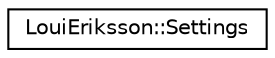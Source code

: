 digraph "Graphical Class Hierarchy"
{
 // LATEX_PDF_SIZE
  edge [fontname="Helvetica",fontsize="10",labelfontname="Helvetica",labelfontsize="10"];
  node [fontname="Helvetica",fontsize="10",shape=record];
  rankdir="LR";
  Node0 [label="LouiEriksson::Settings",height=0.2,width=0.4,color="black", fillcolor="white", style="filled",URL="$class_loui_eriksson_1_1_settings.html",tooltip=" "];
}

